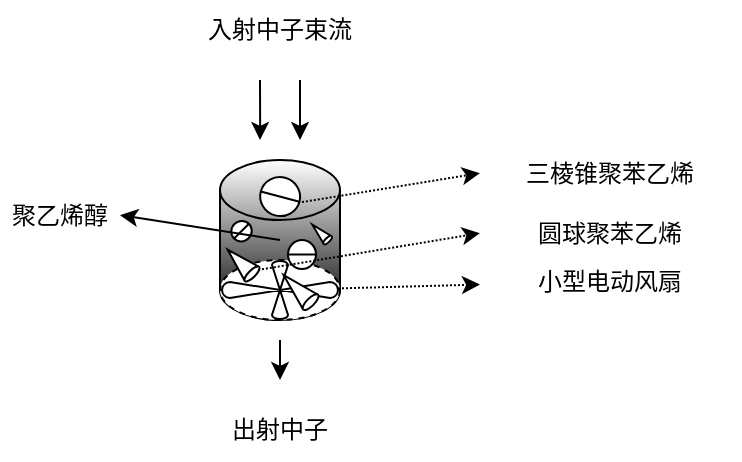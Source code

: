 <mxfile version="22.1.16" type="github">
  <diagram name="Page-1" id="LbJy9ncV4wtREhumlOhM">
    <mxGraphModel dx="483" dy="255" grid="1" gridSize="10" guides="1" tooltips="1" connect="1" arrows="1" fold="1" page="1" pageScale="1" pageWidth="850" pageHeight="1100" math="0" shadow="0">
      <root>
        <mxCell id="0" />
        <mxCell id="1" parent="0" />
        <mxCell id="mB42QkFmU9ts_bOykIUu-1" value="" style="shape=cylinder3;whiteSpace=wrap;html=1;boundedLbl=1;backgroundOutline=1;size=15;fillStyle=dots;gradientColor=default;textOpacity=90;" vertex="1" parent="1">
          <mxGeometry x="340" y="380" width="60" height="80" as="geometry" />
        </mxCell>
        <mxCell id="mB42QkFmU9ts_bOykIUu-2" value="" style="ellipse;whiteSpace=wrap;html=1;dashed=1;textOpacity=90;" vertex="1" parent="1">
          <mxGeometry x="340" y="430" width="60" height="30" as="geometry" />
        </mxCell>
        <mxCell id="mB42QkFmU9ts_bOykIUu-16" value="" style="verticalLabelPosition=bottom;outlineConnect=0;align=center;dashed=0;html=1;verticalAlign=top;shape=mxgraph.pid.misc.fan_2;textOpacity=90;" vertex="1" parent="1">
          <mxGeometry x="341" y="441" width="58" height="8" as="geometry" />
        </mxCell>
        <mxCell id="mB42QkFmU9ts_bOykIUu-17" value="" style="verticalLabelPosition=bottom;outlineConnect=0;align=center;dashed=0;html=1;verticalAlign=top;shape=mxgraph.pid.misc.fan_2;rotation=90;textOpacity=90;" vertex="1" parent="1">
          <mxGeometry x="355.5" y="441" width="29" height="8" as="geometry" />
        </mxCell>
        <mxCell id="mB42QkFmU9ts_bOykIUu-18" value="" style="verticalLabelPosition=bottom;verticalAlign=top;html=1;shape=mxgraph.basic.cone;rotation=-45;textOpacity=90;" vertex="1" parent="1">
          <mxGeometry x="345.5" y="422" width="10" height="19" as="geometry" />
        </mxCell>
        <mxCell id="mB42QkFmU9ts_bOykIUu-19" value="" style="verticalLabelPosition=bottom;verticalAlign=top;html=1;shape=mxgraph.basic.cone;rotation=-45;textOpacity=90;" vertex="1" parent="1">
          <mxGeometry x="374" y="434.5" width="10.5" height="21" as="geometry" />
        </mxCell>
        <mxCell id="mB42QkFmU9ts_bOykIUu-20" value="" style="verticalLabelPosition=bottom;verticalAlign=top;html=1;shape=mxgraph.basic.cone;rotation=-45;textOpacity=90;" vertex="1" parent="1">
          <mxGeometry x="387.63" y="410.57" width="5.5" height="12" as="geometry" />
        </mxCell>
        <mxCell id="mB42QkFmU9ts_bOykIUu-21" value="" style="shape=lineEllipse;perimeter=ellipsePerimeter;whiteSpace=wrap;html=1;backgroundOutline=1;rotation=15;textOpacity=90;" vertex="1" parent="1">
          <mxGeometry x="360.07" y="388.58" width="20" height="19.43" as="geometry" />
        </mxCell>
        <mxCell id="mB42QkFmU9ts_bOykIUu-22" value="" style="shape=lineEllipse;perimeter=ellipsePerimeter;whiteSpace=wrap;html=1;backgroundOutline=1;textOpacity=90;" vertex="1" parent="1">
          <mxGeometry x="374" y="420" width="14" height="14.5" as="geometry" />
        </mxCell>
        <mxCell id="mB42QkFmU9ts_bOykIUu-23" value="" style="shape=lineEllipse;perimeter=ellipsePerimeter;whiteSpace=wrap;html=1;backgroundOutline=1;rotation=-45;textOpacity=90;" vertex="1" parent="1">
          <mxGeometry x="345.5" y="410.57" width="10.5" height="10" as="geometry" />
        </mxCell>
        <mxCell id="mB42QkFmU9ts_bOykIUu-24" value="" style="endArrow=classic;html=1;rounded=0;" edge="1" parent="1">
          <mxGeometry width="50" height="50" relative="1" as="geometry">
            <mxPoint x="370" y="470" as="sourcePoint" />
            <mxPoint x="370" y="490" as="targetPoint" />
          </mxGeometry>
        </mxCell>
        <mxCell id="mB42QkFmU9ts_bOykIUu-25" value="" style="endArrow=classic;html=1;rounded=0;" edge="1" parent="1">
          <mxGeometry width="50" height="50" relative="1" as="geometry">
            <mxPoint x="360" y="340" as="sourcePoint" />
            <mxPoint x="360" y="370" as="targetPoint" />
            <Array as="points">
              <mxPoint x="360.07" y="360" />
            </Array>
          </mxGeometry>
        </mxCell>
        <mxCell id="mB42QkFmU9ts_bOykIUu-26" value="" style="endArrow=classic;html=1;rounded=0;" edge="1" parent="1">
          <mxGeometry width="50" height="50" relative="1" as="geometry">
            <mxPoint x="380" y="340" as="sourcePoint" />
            <mxPoint x="380" y="370" as="targetPoint" />
          </mxGeometry>
        </mxCell>
        <mxCell id="mB42QkFmU9ts_bOykIUu-28" value="&lt;font style=&quot;font-size: 12px;&quot;&gt;三棱锥聚苯乙烯&lt;/font&gt;" style="text;strokeColor=none;align=center;fillColor=none;html=1;verticalAlign=middle;whiteSpace=wrap;rounded=0;" vertex="1" parent="1">
          <mxGeometry x="470" y="371.57" width="130" height="30" as="geometry" />
        </mxCell>
        <mxCell id="mB42QkFmU9ts_bOykIUu-30" value="&lt;font style=&quot;font-size: 12px;&quot;&gt;入射中子束流&lt;/font&gt;" style="text;strokeColor=none;align=center;fillColor=none;html=1;verticalAlign=middle;whiteSpace=wrap;rounded=0;" vertex="1" parent="1">
          <mxGeometry x="310" y="300" width="120" height="30" as="geometry" />
        </mxCell>
        <mxCell id="mB42QkFmU9ts_bOykIUu-32" value="" style="endArrow=classic;html=1;rounded=0;exitX=0.972;exitY=0.533;exitDx=0;exitDy=0;exitPerimeter=0;entryX=0;entryY=0.5;entryDx=0;entryDy=0;dashed=1;dashPattern=1 1;" edge="1" parent="1" source="mB42QkFmU9ts_bOykIUu-21" target="mB42QkFmU9ts_bOykIUu-28">
          <mxGeometry width="50" height="50" relative="1" as="geometry">
            <mxPoint x="370" y="450" as="sourcePoint" />
            <mxPoint x="450" y="390" as="targetPoint" />
          </mxGeometry>
        </mxCell>
        <mxCell id="mB42QkFmU9ts_bOykIUu-34" value="" style="endArrow=classic;html=1;rounded=0;exitX=0.855;exitY=0.947;exitDx=0;exitDy=0;exitPerimeter=0;entryX=0;entryY=0.5;entryDx=0;entryDy=0;dashed=1;dashPattern=1 1;" edge="1" parent="1" source="mB42QkFmU9ts_bOykIUu-18" target="mB42QkFmU9ts_bOykIUu-36">
          <mxGeometry width="50" height="50" relative="1" as="geometry">
            <mxPoint x="355.5" y="417.07" as="sourcePoint" />
            <mxPoint x="450" y="420" as="targetPoint" />
          </mxGeometry>
        </mxCell>
        <mxCell id="mB42QkFmU9ts_bOykIUu-36" value="&lt;font style=&quot;font-size: 12px;&quot;&gt;圆球聚苯乙烯&lt;/font&gt;" style="text;strokeColor=none;align=center;fillColor=none;html=1;verticalAlign=middle;whiteSpace=wrap;rounded=0;" vertex="1" parent="1">
          <mxGeometry x="470" y="401.57" width="130" height="30" as="geometry" />
        </mxCell>
        <mxCell id="mB42QkFmU9ts_bOykIUu-37" value="" style="endArrow=classic;html=1;rounded=0;dashed=1;dashPattern=1 1;" edge="1" parent="1" source="mB42QkFmU9ts_bOykIUu-16" target="mB42QkFmU9ts_bOykIUu-38">
          <mxGeometry width="50" height="50" relative="1" as="geometry">
            <mxPoint x="400" y="470" as="sourcePoint" />
            <mxPoint x="450" y="450" as="targetPoint" />
          </mxGeometry>
        </mxCell>
        <mxCell id="mB42QkFmU9ts_bOykIUu-38" value="&lt;font style=&quot;font-size: 12px;&quot;&gt;小型电动风扇&lt;/font&gt;" style="text;strokeColor=none;align=center;fillColor=none;html=1;verticalAlign=middle;whiteSpace=wrap;rounded=0;" vertex="1" parent="1">
          <mxGeometry x="470" y="425.5" width="130" height="30" as="geometry" />
        </mxCell>
        <mxCell id="mB42QkFmU9ts_bOykIUu-39" value="&lt;font style=&quot;font-size: 12px;&quot;&gt;出射中子&lt;/font&gt;" style="text;strokeColor=none;align=center;fillColor=none;html=1;verticalAlign=middle;whiteSpace=wrap;rounded=0;" vertex="1" parent="1">
          <mxGeometry x="310" y="500" width="120" height="30" as="geometry" />
        </mxCell>
        <mxCell id="mB42QkFmU9ts_bOykIUu-41" value="聚乙烯醇" style="text;strokeColor=none;align=center;fillColor=none;html=1;verticalAlign=middle;whiteSpace=wrap;rounded=0;" vertex="1" parent="1">
          <mxGeometry x="230" y="392.57" width="60" height="30" as="geometry" />
        </mxCell>
        <mxCell id="mB42QkFmU9ts_bOykIUu-42" value="" style="endArrow=classic;html=1;rounded=0;entryX=1;entryY=0.5;entryDx=0;entryDy=0;exitX=0.5;exitY=0.5;exitDx=0;exitDy=0;exitPerimeter=0;" edge="1" parent="1" source="mB42QkFmU9ts_bOykIUu-1" target="mB42QkFmU9ts_bOykIUu-41">
          <mxGeometry width="50" height="50" relative="1" as="geometry">
            <mxPoint x="340" y="420" as="sourcePoint" />
            <mxPoint x="440" y="380" as="targetPoint" />
          </mxGeometry>
        </mxCell>
      </root>
    </mxGraphModel>
  </diagram>
</mxfile>
